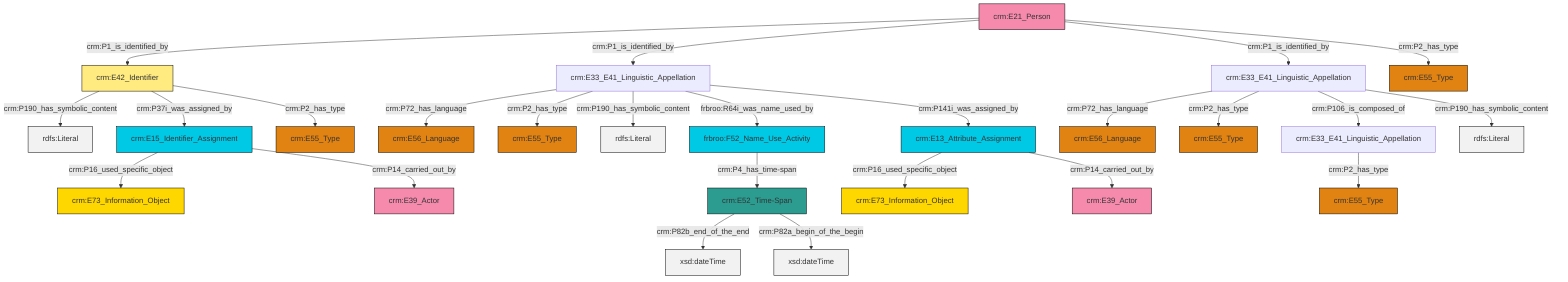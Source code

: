 graph TD
classDef Literal fill:#f2f2f2,stroke:#000000;
classDef CRM_Entity fill:#FFFFFF,stroke:#000000;
classDef Temporal_Entity fill:#00C9E6, stroke:#000000;
classDef Type fill:#E18312, stroke:#000000;
classDef Time-Span fill:#2C9C91, stroke:#000000;
classDef Appellation fill:#FFEB7F, stroke:#000000;
classDef Place fill:#008836, stroke:#000000;
classDef Persistent_Item fill:#B266B2, stroke:#000000;
classDef Conceptual_Object fill:#FFD700, stroke:#000000;
classDef Physical_Thing fill:#D2B48C, stroke:#000000;
classDef Actor fill:#f58aad, stroke:#000000;
classDef PC_Classes fill:#4ce600, stroke:#000000;
classDef Multi fill:#cccccc,stroke:#000000;

0["crm:E15_Identifier_Assignment"]:::Temporal_Entity -->|crm:P16_used_specific_object| 1["crm:E73_Information_Object"]:::Conceptual_Object
2["crm:E21_Person"]:::Actor -->|crm:P1_is_identified_by| 3["crm:E42_Identifier"]:::Appellation
4["crm:E52_Time-Span"]:::Time-Span -->|crm:P82b_end_of_the_end| 5[xsd:dateTime]:::Literal
3["crm:E42_Identifier"]:::Appellation -->|crm:P190_has_symbolic_content| 6[rdfs:Literal]:::Literal
10["crm:E33_E41_Linguistic_Appellation"]:::Default -->|crm:P72_has_language| 11["crm:E56_Language"]:::Type
12["crm:E13_Attribute_Assignment"]:::Temporal_Entity -->|crm:P16_used_specific_object| 13["crm:E73_Information_Object"]:::Conceptual_Object
3["crm:E42_Identifier"]:::Appellation -->|crm:P37i_was_assigned_by| 0["crm:E15_Identifier_Assignment"]:::Temporal_Entity
14["crm:E33_E41_Linguistic_Appellation"]:::Default -->|crm:P72_has_language| 8["crm:E56_Language"]:::Type
2["crm:E21_Person"]:::Actor -->|crm:P1_is_identified_by| 14["crm:E33_E41_Linguistic_Appellation"]:::Default
17["frbroo:F52_Name_Use_Activity"]:::Temporal_Entity -->|crm:P4_has_time-span| 4["crm:E52_Time-Span"]:::Time-Span
14["crm:E33_E41_Linguistic_Appellation"]:::Default -->|crm:P2_has_type| 18["crm:E55_Type"]:::Type
0["crm:E15_Identifier_Assignment"]:::Temporal_Entity -->|crm:P14_carried_out_by| 19["crm:E39_Actor"]:::Actor
12["crm:E13_Attribute_Assignment"]:::Temporal_Entity -->|crm:P14_carried_out_by| 20["crm:E39_Actor"]:::Actor
3["crm:E42_Identifier"]:::Appellation -->|crm:P2_has_type| 21["crm:E55_Type"]:::Type
14["crm:E33_E41_Linguistic_Appellation"]:::Default -->|crm:P190_has_symbolic_content| 23[rdfs:Literal]:::Literal
4["crm:E52_Time-Span"]:::Time-Span -->|crm:P82a_begin_of_the_begin| 30[xsd:dateTime]:::Literal
2["crm:E21_Person"]:::Actor -->|crm:P1_is_identified_by| 10["crm:E33_E41_Linguistic_Appellation"]:::Default
32["crm:E33_E41_Linguistic_Appellation"]:::Default -->|crm:P2_has_type| 24["crm:E55_Type"]:::Type
14["crm:E33_E41_Linguistic_Appellation"]:::Default -->|frbroo:R64i_was_name_used_by| 17["frbroo:F52_Name_Use_Activity"]:::Temporal_Entity
10["crm:E33_E41_Linguistic_Appellation"]:::Default -->|crm:P2_has_type| 28["crm:E55_Type"]:::Type
2["crm:E21_Person"]:::Actor -->|crm:P2_has_type| 36["crm:E55_Type"]:::Type
14["crm:E33_E41_Linguistic_Appellation"]:::Default -->|crm:P141i_was_assigned_by| 12["crm:E13_Attribute_Assignment"]:::Temporal_Entity
10["crm:E33_E41_Linguistic_Appellation"]:::Default -->|crm:P106_is_composed_of| 32["crm:E33_E41_Linguistic_Appellation"]:::Default
10["crm:E33_E41_Linguistic_Appellation"]:::Default -->|crm:P190_has_symbolic_content| 44[rdfs:Literal]:::Literal